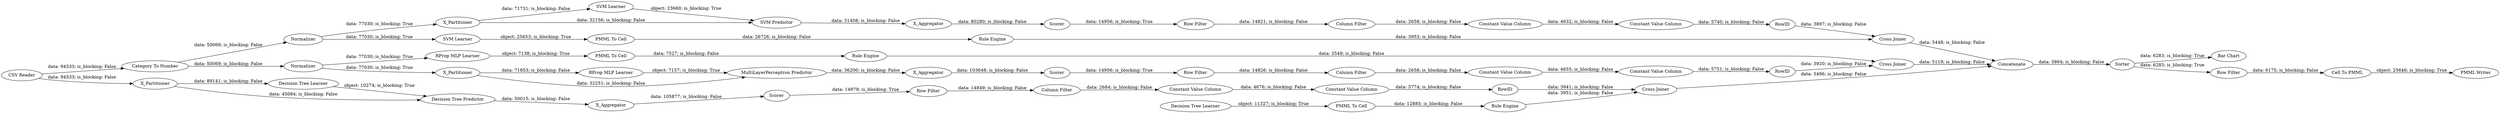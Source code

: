 digraph {
	"5657525210728911515_295" [label="Cross Joiner"]
	"-4500214960191622658_12" [label="Cross Joiner"]
	"592200684923317166_22" [label=Concatenate]
	"5661955779442769767_15" [label="Row Filter"]
	"8969995772608588953_34" [label="PMML To Cell"]
	"386077036709458740_9" [label="Row Filter"]
	"-4500214960191622658_31" [label="RProp MLP Learner"]
	"592200684923317166_2" [label="Category To Number"]
	"592200684923317166_59" [label="Bar Chart"]
	"592200684923317166_308" [label="PMML Writer"]
	"-1450183296145393660_9" [label="Row Filter"]
	"-5264268436989312749_11" [label="Rule Engine"]
	"7523699003115351140_4" [label=X_Partitioner]
	"-1450183296145393660_292" [label="Constant Value Column"]
	"-1450183296145393660_290" [label="Constant Value Column"]
	"7523699003115351140_39" [label="Cross Joiner"]
	"592200684923317166_1" [label="CSV Reader"]
	"7523699003115351140_298" [label="Decision Tree Learner"]
	"386077036709458740_290" [label="Constant Value Column"]
	"7523699003115351140_7" [label=X_Aggregator]
	"-1450183296145393660_293" [label=RowID]
	"5657525210728911515_27" [label=Scorer]
	"386077036709458740_292" [label="Constant Value Column"]
	"-4500214960191622658_7" [label=X_Aggregator]
	"5657525210728911515_24" [label=X_Partitioner]
	"592200684923317166_306" [label="Row Filter"]
	"-5264268436989312749_9" [label="RProp MLP Learner"]
	"386077036709458740_293" [label=RowID]
	"592200684923317166_307" [label="Cell To PMML"]
	"-4500214960191622658_4" [label=X_Partitioner]
	"386077036709458740_294" [label="Column Filter"]
	"-3713397524396019047_28" [label="PMML To Cell"]
	"7523699003115351140_300" [label=Scorer]
	"5661955779442769767_17" [label="Constant Value Column"]
	"592200684923317166_52" [label=Sorter]
	"5657525210728911515_23" [label=Normalizer]
	"-4500214960191622658_3" [label=Normalizer]
	"5657525210728911515_25" [label="SVM Learner"]
	"5657525210728911515_26" [label="SVM Predictor"]
	"5661955779442769767_18" [label="Constant Value Column"]
	"-5264268436989312749_10" [label="PMML To Cell"]
	"-3713397524396019047_34" [label="Rule Engine"]
	"7523699003115351140_299" [label="Decision Tree Predictor"]
	"5661955779442769767_13" [label=RowID]
	"8969995772608588953_33" [label="SVM Learner"]
	"-4500214960191622658_8" [label=Scorer]
	"-3713397524396019047_33" [label="Decision Tree Learner"]
	"8969995772608588953_35" [label="Rule Engine"]
	"5661955779442769767_16" [label="Column Filter"]
	"-4500214960191622658_6" [label="MultiLayerPerceptron Predictor"]
	"5657525210728911515_7" [label=X_Aggregator]
	"-1450183296145393660_294" [label="Column Filter"]
	"-5264268436989312749_11" -> "-4500214960191622658_12" [label="data: 3549; is_blocking: False"]
	"7523699003115351140_299" -> "7523699003115351140_7" [label="data: 50015; is_blocking: False"]
	"592200684923317166_1" -> "592200684923317166_2" [label="data: 94533; is_blocking: False"]
	"-3713397524396019047_28" -> "-3713397524396019047_34" [label="data: 12885; is_blocking: False"]
	"5657525210728911515_23" -> "8969995772608588953_33" [label="data: 77030; is_blocking: True"]
	"-5264268436989312749_10" -> "-5264268436989312749_11" [label="data: 7527; is_blocking: False"]
	"-3713397524396019047_33" -> "-3713397524396019047_28" [label="object: 11327; is_blocking: True"]
	"-4500214960191622658_6" -> "-4500214960191622658_7" [label="data: 36200; is_blocking: False"]
	"7523699003115351140_7" -> "7523699003115351140_300" [label="data: 105877; is_blocking: False"]
	"386077036709458740_290" -> "386077036709458740_292" [label="data: 4676; is_blocking: False"]
	"-1450183296145393660_9" -> "-1450183296145393660_294" [label="data: 14821; is_blocking: False"]
	"592200684923317166_1" -> "7523699003115351140_4" [label="data: 94533; is_blocking: False"]
	"-4500214960191622658_4" -> "-4500214960191622658_31" [label="data: 71853; is_blocking: False"]
	"592200684923317166_52" -> "592200684923317166_306" [label="data: 6283; is_blocking: True"]
	"5661955779442769767_13" -> "-4500214960191622658_12" [label="data: 3920; is_blocking: False"]
	"8969995772608588953_34" -> "8969995772608588953_35" [label="data: 26726; is_blocking: False"]
	"-4500214960191622658_3" -> "-5264268436989312749_9" [label="data: 77030; is_blocking: True"]
	"7523699003115351140_298" -> "7523699003115351140_299" [label="object: 10274; is_blocking: True"]
	"-1450183296145393660_292" -> "-1450183296145393660_293" [label="data: 5740; is_blocking: False"]
	"-5264268436989312749_9" -> "-5264268436989312749_10" [label="object: 7138; is_blocking: True"]
	"8969995772608588953_33" -> "8969995772608588953_34" [label="object: 25653; is_blocking: True"]
	"8969995772608588953_35" -> "5657525210728911515_295" [label="data: 3953; is_blocking: False"]
	"5657525210728911515_7" -> "5657525210728911515_27" [label="data: 80280; is_blocking: False"]
	"5657525210728911515_27" -> "-1450183296145393660_9" [label="data: 14956; is_blocking: True"]
	"5661955779442769767_17" -> "5661955779442769767_18" [label="data: 4655; is_blocking: False"]
	"386077036709458740_294" -> "386077036709458740_290" [label="data: 2684; is_blocking: False"]
	"5661955779442769767_16" -> "5661955779442769767_17" [label="data: 2658; is_blocking: False"]
	"-1450183296145393660_290" -> "-1450183296145393660_292" [label="data: 4632; is_blocking: False"]
	"386077036709458740_9" -> "386077036709458740_294" [label="data: 14849; is_blocking: False"]
	"-4500214960191622658_3" -> "-4500214960191622658_4" [label="data: 77030; is_blocking: True"]
	"5657525210728911515_24" -> "5657525210728911515_26" [label="data: 32156; is_blocking: False"]
	"7523699003115351140_4" -> "7523699003115351140_298" [label="data: 89141; is_blocking: False"]
	"5657525210728911515_24" -> "5657525210728911515_25" [label="data: 71731; is_blocking: False"]
	"5661955779442769767_18" -> "5661955779442769767_13" [label="data: 5751; is_blocking: False"]
	"592200684923317166_52" -> "592200684923317166_59" [label="data: 6283; is_blocking: True"]
	"5657525210728911515_26" -> "5657525210728911515_7" [label="data: 31408; is_blocking: False"]
	"592200684923317166_2" -> "-4500214960191622658_3" [label="data: 50069; is_blocking: False"]
	"592200684923317166_307" -> "592200684923317166_308" [label="object: 25646; is_blocking: True"]
	"-1450183296145393660_294" -> "-1450183296145393660_290" [label="data: 2658; is_blocking: False"]
	"-4500214960191622658_12" -> "592200684923317166_22" [label="data: 5119; is_blocking: False"]
	"7523699003115351140_4" -> "7523699003115351140_299" [label="data: 45084; is_blocking: False"]
	"-4500214960191622658_8" -> "5661955779442769767_15" [label="data: 14956; is_blocking: True"]
	"5657525210728911515_23" -> "5657525210728911515_24" [label="data: 77030; is_blocking: True"]
	"-3713397524396019047_34" -> "7523699003115351140_39" [label="data: 3951; is_blocking: False"]
	"592200684923317166_22" -> "592200684923317166_52" [label="data: 5864; is_blocking: False"]
	"-4500214960191622658_31" -> "-4500214960191622658_6" [label="object: 7157; is_blocking: True"]
	"5657525210728911515_25" -> "5657525210728911515_26" [label="object: 23660; is_blocking: True"]
	"-1450183296145393660_293" -> "5657525210728911515_295" [label="data: 3897; is_blocking: False"]
	"-4500214960191622658_4" -> "-4500214960191622658_6" [label="data: 32251; is_blocking: False"]
	"7523699003115351140_300" -> "386077036709458740_9" [label="data: 14979; is_blocking: True"]
	"5657525210728911515_295" -> "592200684923317166_22" [label="data: 5448; is_blocking: False"]
	"-4500214960191622658_7" -> "-4500214960191622658_8" [label="data: 103648; is_blocking: False"]
	"386077036709458740_292" -> "386077036709458740_293" [label="data: 5774; is_blocking: False"]
	"386077036709458740_293" -> "7523699003115351140_39" [label="data: 3941; is_blocking: False"]
	"7523699003115351140_39" -> "592200684923317166_22" [label="data: 5496; is_blocking: False"]
	"592200684923317166_306" -> "592200684923317166_307" [label="data: 6175; is_blocking: False"]
	"592200684923317166_2" -> "5657525210728911515_23" [label="data: 50069; is_blocking: False"]
	"5661955779442769767_15" -> "5661955779442769767_16" [label="data: 14826; is_blocking: False"]
	rankdir=LR
}
